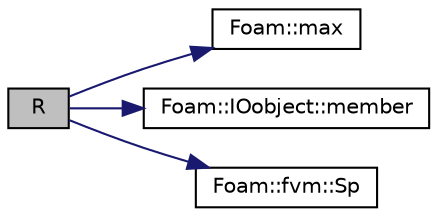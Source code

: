 digraph "R"
{
  bgcolor="transparent";
  edge [fontname="Helvetica",fontsize="10",labelfontname="Helvetica",labelfontsize="10"];
  node [fontname="Helvetica",fontsize="10",shape=record];
  rankdir="LR";
  Node64 [label="R",height=0.2,width=0.4,color="black", fillcolor="grey75", style="filled", fontcolor="black"];
  Node64 -> Node65 [color="midnightblue",fontsize="10",style="solid",fontname="Helvetica"];
  Node65 [label="Foam::max",height=0.2,width=0.4,color="black",URL="$a21851.html#ac993e906cf2774ae77e666bc24e81733"];
  Node64 -> Node66 [color="midnightblue",fontsize="10",style="solid",fontname="Helvetica"];
  Node66 [label="Foam::IOobject::member",height=0.2,width=0.4,color="black",URL="$a27249.html#acb7c4f38ac4785ed719c8d7d7fa414f5",tooltip="Return member (name without the extension) "];
  Node64 -> Node67 [color="midnightblue",fontsize="10",style="solid",fontname="Helvetica"];
  Node67 [label="Foam::fvm::Sp",height=0.2,width=0.4,color="black",URL="$a21862.html#a85d1dcca92042fd0a570c31ea79c160d"];
}
